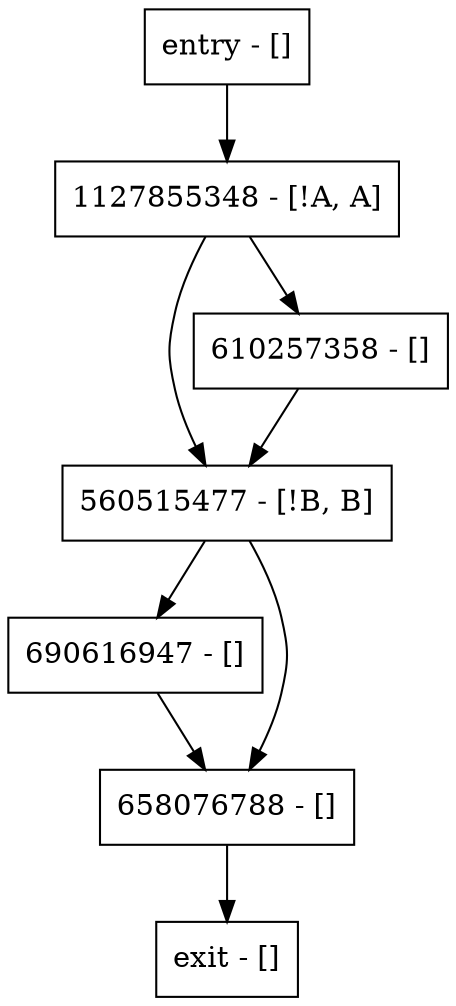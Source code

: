 digraph main {
node [shape=record];
entry [label="entry - []"];
exit [label="exit - []"];
690616947 [label="690616947 - []"];
658076788 [label="658076788 - []"];
1127855348 [label="1127855348 - [!A, A]"];
560515477 [label="560515477 - [!B, B]"];
610257358 [label="610257358 - []"];
entry;
exit;
entry -> 1127855348;
690616947 -> 658076788;
658076788 -> exit;
1127855348 -> 560515477;
1127855348 -> 610257358;
560515477 -> 690616947;
560515477 -> 658076788;
610257358 -> 560515477;
}
